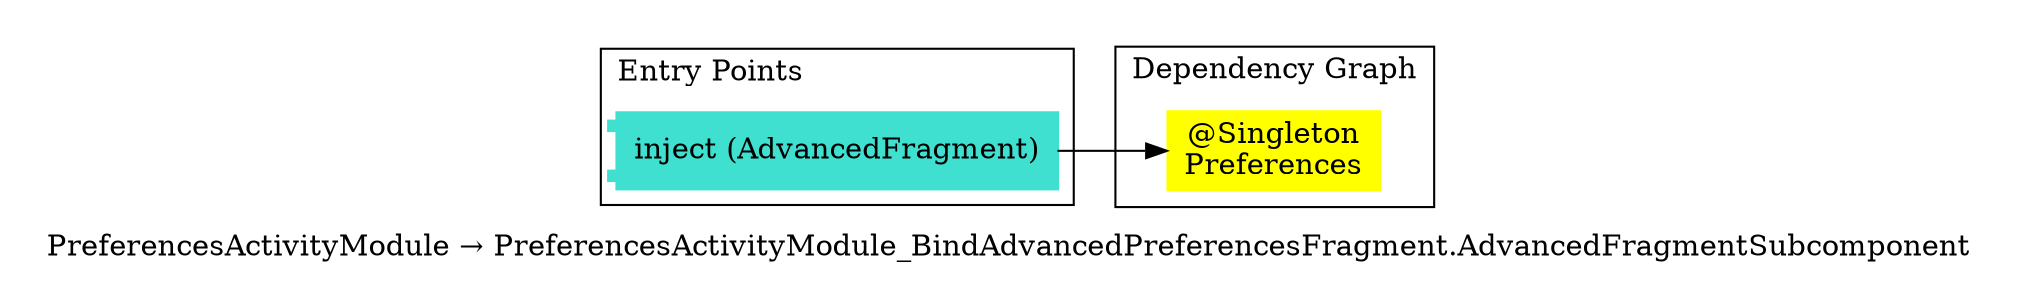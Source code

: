 digraph "org.owntracks.android.ui.preferences.PreferencesActivityModule → org.owntracks.android.ui.preferences.PreferencesActivityModule_BindAdvancedPreferencesFragment.AdvancedFragmentSubcomponent" {
  graph [rankdir="LR", labeljust="l", label="PreferencesActivityModule → PreferencesActivityModule_BindAdvancedPreferencesFragment.AdvancedFragmentSubcomponent", pad="0.2", compound="true"]
  node [shape="rectangle", style="filled", color="turquoise"]
  subgraph "cluster_Entry Points" {
    graph [labeljust="l", label="Entry Points"]
    node [shape="component", penwidth="2"]
    "269b1f45-3729-4b10-ab3b-4dddd832a364" [label="inject (AdvancedFragment)", color="turquoise", shape="component"]
  }
  subgraph "cluster_Dependency Graph" {
    graph [labeljust="l", label="Dependency Graph"]
    "a7ef9caf-e480-48ac-bd11-e05362abf640" [label="@Singleton\nPreferences", color="yellow1"]
  }
  subgraph "cluster_Subcomponents" {
    graph [labeljust="l", shape="folder", label="Subcomponents"]
  }
  subgraph "cluster_PreferencesActivityModule → PreferencesActivityModule_BindAdvancedPreferencesFragment.AdvancedFragmentSubcomponent" {
    graph [labeljust="c", label="Inherited from PreferencesActivityModule_BindAdvancedPreferencesFragment.AdvancedFragmentSubcomponent\n@PerFragment", style="dashed", href="full_org.owntracks.android.ui.preferences.PreferencesActivityModule_BindAdvancedPreferencesFragment.AdvancedFragmentSubcomponent.svg", color="bisque"]
    "a7ef9caf-e480-48ac-bd11-e05362abf640" [label="@Singleton\nPreferences", color="yellow1"]
  }
  "269b1f45-3729-4b10-ab3b-4dddd832a364" -> "a7ef9caf-e480-48ac-bd11-e05362abf640"
}
